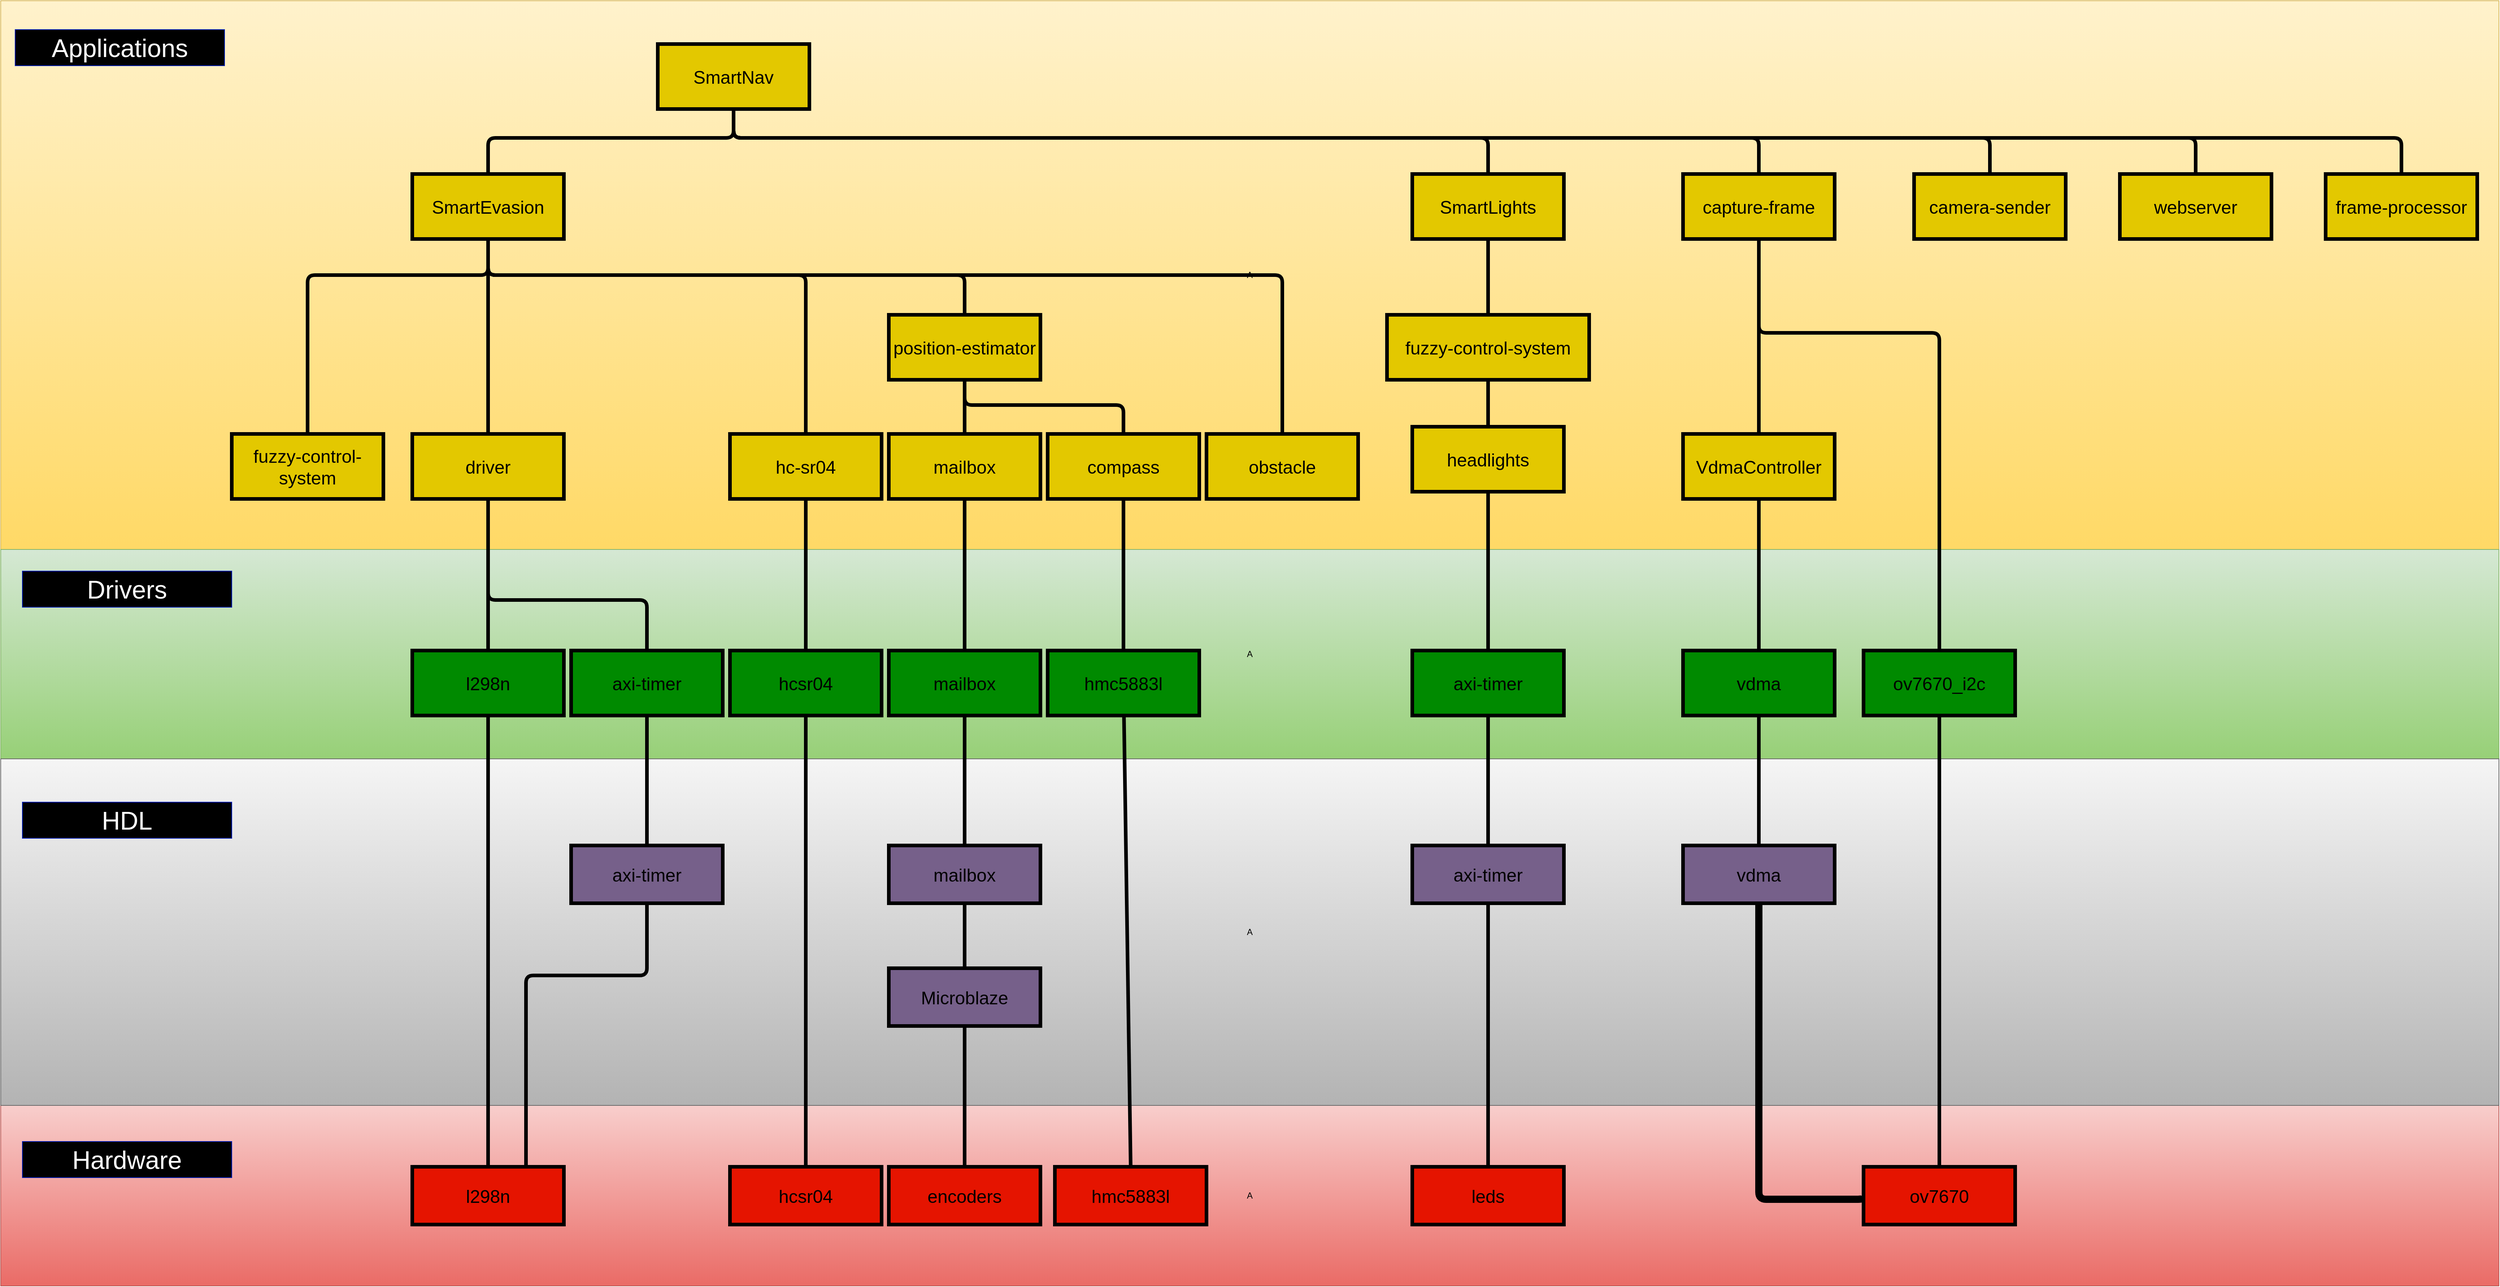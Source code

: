 <mxfile>
    <diagram id="CVPH1pSk6WpUIOQ8xjp9" name="Page-1">
        <mxGraphModel dx="6536" dy="4732" grid="1" gridSize="10" guides="1" tooltips="1" connect="1" arrows="1" fold="1" page="1" pageScale="1" pageWidth="850" pageHeight="1100" background="#ffffff" math="0" shadow="0">
            <root>
                <mxCell id="0"/>
                <mxCell id="1" parent="0"/>
                <mxCell id="173" value="A" style="rounded=0;whiteSpace=wrap;html=1;fillColor=#f8cecc;strokeColor=#b85450;gradientColor=#ea6b66;" parent="1" vertex="1">
                    <mxGeometry x="-1020" y="1080" width="3460" height="250" as="geometry"/>
                </mxCell>
                <mxCell id="83" value="A" style="rounded=0;whiteSpace=wrap;html=1;fillColor=#fff2cc;strokeColor=#d6b656;gradientColor=#ffd966;" parent="1" vertex="1">
                    <mxGeometry x="-1020" y="-450" width="3460" height="760" as="geometry"/>
                </mxCell>
                <mxCell id="85" value="A" style="rounded=0;whiteSpace=wrap;html=1;fillColor=#d5e8d4;strokeColor=#82b366;gradientColor=#97d077;" parent="1" vertex="1">
                    <mxGeometry x="-1020" y="310" width="3460" height="290" as="geometry"/>
                </mxCell>
                <mxCell id="86" value="&lt;font style=&quot;font-size: 25px;&quot;&gt;mailbox&lt;/font&gt;" style="rounded=0;whiteSpace=wrap;html=1;strokeColor=#000000;fillColor=#008a00;fontColor=#000000;strokeWidth=5;" parent="1" vertex="1">
                    <mxGeometry x="210" y="450" width="210" height="90" as="geometry"/>
                </mxCell>
                <mxCell id="87" value="&lt;font style=&quot;font-size: 35px;&quot;&gt;Applications&lt;/font&gt;" style="text;html=1;strokeColor=#001DBC;fillColor=#000000;align=center;verticalAlign=middle;whiteSpace=wrap;rounded=0;fontColor=#ffffff;" parent="1" vertex="1">
                    <mxGeometry x="-1000" y="-410" width="290" height="50" as="geometry"/>
                </mxCell>
                <mxCell id="88" value="&lt;font style=&quot;font-size: 35px;&quot;&gt;Drivers&lt;/font&gt;" style="text;html=1;strokeColor=#001DBC;fillColor=#000000;align=center;verticalAlign=middle;whiteSpace=wrap;rounded=0;fontColor=#ffffff;" parent="1" vertex="1">
                    <mxGeometry x="-990" y="340" width="290" height="50" as="geometry"/>
                </mxCell>
                <mxCell id="89" value="A" style="rounded=0;whiteSpace=wrap;html=1;fillColor=#f5f5f5;strokeColor=#666666;gradientColor=#b3b3b3;" parent="1" vertex="1">
                    <mxGeometry x="-1020" y="600" width="3460" height="480" as="geometry"/>
                </mxCell>
                <mxCell id="99" style="edgeStyle=none;html=1;entryX=0.5;entryY=0;entryDx=0;entryDy=0;fontSize=35;strokeColor=#000000;endArrow=none;endFill=0;strokeWidth=5;" parent="1" source="92" target="98" edge="1">
                    <mxGeometry relative="1" as="geometry"/>
                </mxCell>
                <mxCell id="92" value="&lt;font style=&quot;font-size: 25px;&quot;&gt;hcsr04&lt;/font&gt;" style="rounded=0;whiteSpace=wrap;html=1;strokeColor=#000000;fillColor=#008a00;fontColor=#000000;strokeWidth=5;" parent="1" vertex="1">
                    <mxGeometry x="-10" y="450" width="210" height="90" as="geometry"/>
                </mxCell>
                <mxCell id="105" style="edgeStyle=none;html=1;entryX=0.5;entryY=0;entryDx=0;entryDy=0;strokeColor=#000000;strokeWidth=5;fontSize=35;fontColor=#000000;endArrow=none;endFill=0;" parent="1" source="93" target="102" edge="1">
                    <mxGeometry relative="1" as="geometry"/>
                </mxCell>
                <mxCell id="93" value="&lt;font style=&quot;font-size: 25px;&quot;&gt;l298n&lt;/font&gt;" style="rounded=0;whiteSpace=wrap;html=1;strokeColor=#000000;fillColor=#008a00;fontColor=#000000;strokeWidth=5;" parent="1" vertex="1">
                    <mxGeometry x="-450" y="450" width="210" height="90" as="geometry"/>
                </mxCell>
                <mxCell id="109" style="edgeStyle=none;html=1;entryX=0.5;entryY=0;entryDx=0;entryDy=0;strokeColor=#000000;strokeWidth=5;fontSize=35;fontColor=#000000;endArrow=none;endFill=0;" parent="1" source="94" target="107" edge="1">
                    <mxGeometry relative="1" as="geometry"/>
                </mxCell>
                <mxCell id="94" value="&lt;font style=&quot;font-size: 25px;&quot;&gt;axi-timer&lt;/font&gt;" style="rounded=0;whiteSpace=wrap;html=1;strokeColor=#000000;fillColor=#008a00;fontColor=#000000;strokeWidth=5;" parent="1" vertex="1">
                    <mxGeometry x="-230" y="450" width="210" height="90" as="geometry"/>
                </mxCell>
                <mxCell id="175" style="edgeStyle=orthogonalEdgeStyle;html=1;entryX=0.5;entryY=0;entryDx=0;entryDy=0;strokeColor=#000000;strokeWidth=5;startArrow=none;startFill=0;endArrow=none;endFill=0;" parent="1" source="95" target="103" edge="1">
                    <mxGeometry relative="1" as="geometry"/>
                </mxCell>
                <mxCell id="95" value="&lt;font style=&quot;font-size: 25px;&quot;&gt;ov7670_i2c&lt;/font&gt;" style="rounded=0;whiteSpace=wrap;html=1;strokeColor=#000000;fillColor=#008a00;fontColor=#000000;strokeWidth=5;" parent="1" vertex="1">
                    <mxGeometry x="1560" y="450" width="210" height="90" as="geometry"/>
                </mxCell>
                <mxCell id="101" style="edgeStyle=none;html=1;entryX=0.5;entryY=0;entryDx=0;entryDy=0;strokeColor=#000000;strokeWidth=5;fontSize=35;endArrow=none;endFill=0;" parent="1" source="96" target="100" edge="1">
                    <mxGeometry relative="1" as="geometry"/>
                </mxCell>
                <mxCell id="96" value="&lt;font style=&quot;font-size: 25px; font-weight: normal;&quot;&gt;hmc5883l&lt;/font&gt;" style="rounded=0;whiteSpace=wrap;html=1;strokeColor=#000000;fillColor=#008a00;fontStyle=1;fontColor=#000000;strokeWidth=5;" parent="1" vertex="1">
                    <mxGeometry x="430" y="450" width="210" height="90" as="geometry"/>
                </mxCell>
                <mxCell id="98" value="&lt;font color=&quot;#000000&quot; style=&quot;font-size: 25px;&quot;&gt;hcsr04&lt;/font&gt;" style="rounded=0;whiteSpace=wrap;html=1;fillColor=#e51400;fontColor=#ffffff;strokeColor=#000000;strokeWidth=5;" parent="1" vertex="1">
                    <mxGeometry x="-10" y="1165" width="210" height="80" as="geometry"/>
                </mxCell>
                <mxCell id="100" value="&lt;span style=&quot;font-size: 25px;&quot;&gt;&lt;font color=&quot;#000000&quot;&gt;hmc5883l&lt;/font&gt;&lt;/span&gt;" style="rounded=0;whiteSpace=wrap;html=1;fillColor=#e51400;fontColor=#ffffff;strokeColor=#000000;strokeWidth=5;" parent="1" vertex="1">
                    <mxGeometry x="440" y="1165" width="210" height="80" as="geometry"/>
                </mxCell>
                <mxCell id="102" value="&lt;font color=&quot;#000000&quot; style=&quot;font-size: 25px;&quot;&gt;l298n&lt;/font&gt;" style="rounded=0;whiteSpace=wrap;html=1;strokeColor=#000000;fillColor=#e51400;fontColor=#ffffff;strokeWidth=5;" parent="1" vertex="1">
                    <mxGeometry x="-450" y="1165" width="210" height="80" as="geometry"/>
                </mxCell>
                <mxCell id="132" style="edgeStyle=orthogonalEdgeStyle;html=1;strokeColor=#000000;strokeWidth=5;fontSize=35;fontColor=#000000;endArrow=none;endFill=0;" parent="1" source="106" target="131" edge="1">
                    <mxGeometry relative="1" as="geometry"/>
                </mxCell>
                <mxCell id="106" value="&lt;span style=&quot;color: rgb(0, 0, 0); font-size: 25px;&quot;&gt;mailbox&lt;/span&gt;" style="rounded=0;whiteSpace=wrap;html=1;fillColor=#76608a;fontColor=#ffffff;strokeColor=#000000;strokeWidth=5;" parent="1" vertex="1">
                    <mxGeometry x="210" y="720" width="210" height="80" as="geometry"/>
                </mxCell>
                <mxCell id="177" style="edgeStyle=orthogonalEdgeStyle;html=1;entryX=0.75;entryY=0;entryDx=0;entryDy=0;strokeColor=#000000;strokeWidth=5;startArrow=none;startFill=0;endArrow=none;endFill=0;" parent="1" source="107" target="102" edge="1">
                    <mxGeometry relative="1" as="geometry">
                        <Array as="points">
                            <mxPoint x="-125" y="900"/>
                            <mxPoint x="-292" y="900"/>
                        </Array>
                    </mxGeometry>
                </mxCell>
                <mxCell id="107" value="&lt;span style=&quot;color: rgb(0, 0, 0); font-size: 25px;&quot;&gt;axi-timer&lt;/span&gt;" style="rounded=0;whiteSpace=wrap;html=1;fillColor=#76608a;fontColor=#ffffff;strokeColor=#000000;strokeWidth=5;" parent="1" vertex="1">
                    <mxGeometry x="-230" y="720" width="210" height="80" as="geometry"/>
                </mxCell>
                <mxCell id="108" style="edgeStyle=none;html=1;strokeColor=#000000;strokeWidth=5;fontSize=35;fontColor=#000000;endArrow=none;endFill=0;" parent="1" source="86" target="106" edge="1">
                    <mxGeometry relative="1" as="geometry"/>
                </mxCell>
                <mxCell id="150" style="edgeStyle=orthogonalEdgeStyle;html=1;entryX=0.5;entryY=0;entryDx=0;entryDy=0;strokeColor=#000000;strokeWidth=5;endArrow=none;endFill=0;" parent="1" source="112" target="149" edge="1">
                    <mxGeometry relative="1" as="geometry">
                        <Array as="points">
                            <mxPoint x="-5" y="-260"/>
                            <mxPoint x="1040" y="-260"/>
                        </Array>
                    </mxGeometry>
                </mxCell>
                <mxCell id="167" style="edgeStyle=orthogonalEdgeStyle;html=1;entryX=0.5;entryY=0;entryDx=0;entryDy=0;strokeColor=#000000;strokeWidth=5;startArrow=none;startFill=0;endArrow=none;endFill=0;" parent="1" source="112" target="164" edge="1">
                    <mxGeometry relative="1" as="geometry">
                        <Array as="points">
                            <mxPoint x="-5" y="-260"/>
                            <mxPoint x="1415" y="-260"/>
                        </Array>
                    </mxGeometry>
                </mxCell>
                <mxCell id="182" style="edgeStyle=orthogonalEdgeStyle;html=1;entryX=0.5;entryY=0;entryDx=0;entryDy=0;strokeColor=#000000;strokeWidth=5;startArrow=none;startFill=0;endArrow=none;endFill=0;" parent="1" source="112" target="181" edge="1">
                    <mxGeometry relative="1" as="geometry">
                        <Array as="points">
                            <mxPoint x="-5" y="-260"/>
                            <mxPoint x="1735" y="-260"/>
                        </Array>
                    </mxGeometry>
                </mxCell>
                <mxCell id="187" style="edgeStyle=orthogonalEdgeStyle;html=1;entryX=0.5;entryY=0;entryDx=0;entryDy=0;strokeColor=#000000;strokeWidth=5;startArrow=none;startFill=0;endArrow=none;endFill=0;" parent="1" source="112" target="186" edge="1">
                    <mxGeometry relative="1" as="geometry">
                        <Array as="points">
                            <mxPoint x="-5" y="-260"/>
                            <mxPoint x="2020" y="-260"/>
                        </Array>
                    </mxGeometry>
                </mxCell>
                <mxCell id="192" style="edgeStyle=orthogonalEdgeStyle;html=1;entryX=0.5;entryY=0;entryDx=0;entryDy=0;strokeColor=#000000;strokeWidth=5;endArrow=none;endFill=0;" edge="1" parent="1" source="112" target="191">
                    <mxGeometry relative="1" as="geometry">
                        <Array as="points">
                            <mxPoint x="-5" y="-260"/>
                            <mxPoint x="2305" y="-260"/>
                        </Array>
                    </mxGeometry>
                </mxCell>
                <mxCell id="112" value="&lt;font style=&quot;font-size: 25px;&quot;&gt;SmartNav&lt;/font&gt;" style="rounded=0;whiteSpace=wrap;html=1;strokeColor=#000000;fillColor=#e3c800;fontColor=#000000;strokeWidth=5;" parent="1" vertex="1">
                    <mxGeometry x="-110" y="-390" width="210" height="90" as="geometry"/>
                </mxCell>
                <mxCell id="119" style="edgeStyle=none;html=1;strokeColor=#000000;strokeWidth=5;fontSize=35;fontColor=#000000;endArrow=none;endFill=0;" parent="1" source="114" target="96" edge="1">
                    <mxGeometry relative="1" as="geometry"/>
                </mxCell>
                <mxCell id="114" value="&lt;font style=&quot;font-size: 25px;&quot;&gt;compass&lt;/font&gt;" style="rounded=0;whiteSpace=wrap;html=1;strokeColor=#000000;fillColor=#e3c800;fontColor=#000000;strokeWidth=5;" parent="1" vertex="1">
                    <mxGeometry x="430" y="150" width="210" height="90" as="geometry"/>
                </mxCell>
                <mxCell id="125" style="edgeStyle=none;html=1;strokeColor=#000000;strokeWidth=5;fontSize=35;fontColor=#000000;endArrow=none;endFill=0;" parent="1" source="115" target="93" edge="1">
                    <mxGeometry relative="1" as="geometry"/>
                </mxCell>
                <mxCell id="126" style="edgeStyle=orthogonalEdgeStyle;html=1;entryX=0.5;entryY=0;entryDx=0;entryDy=0;strokeColor=#000000;strokeWidth=5;fontSize=35;fontColor=#000000;endArrow=none;endFill=0;" parent="1" source="115" target="94" edge="1">
                    <mxGeometry relative="1" as="geometry">
                        <Array as="points">
                            <mxPoint x="-345" y="380"/>
                            <mxPoint x="-125" y="380"/>
                        </Array>
                    </mxGeometry>
                </mxCell>
                <mxCell id="115" value="&lt;font style=&quot;font-size: 25px;&quot;&gt;driver&lt;/font&gt;" style="rounded=0;whiteSpace=wrap;html=1;strokeColor=#000000;fillColor=#e3c800;fontColor=#000000;strokeWidth=5;" parent="1" vertex="1">
                    <mxGeometry x="-450" y="150" width="210" height="90" as="geometry"/>
                </mxCell>
                <mxCell id="116" value="&lt;font style=&quot;font-size: 25px;&quot;&gt;fuzzy-control-system&lt;/font&gt;" style="rounded=0;whiteSpace=wrap;html=1;strokeColor=#000000;fillColor=#e3c800;fontColor=#000000;strokeWidth=5;" parent="1" vertex="1">
                    <mxGeometry x="-700" y="150" width="210" height="90" as="geometry"/>
                </mxCell>
                <mxCell id="120" style="edgeStyle=none;html=1;strokeColor=#000000;strokeWidth=5;fontSize=35;fontColor=#000000;endArrow=none;endFill=0;" parent="1" source="117" target="92" edge="1">
                    <mxGeometry relative="1" as="geometry"/>
                </mxCell>
                <mxCell id="117" value="&lt;font style=&quot;font-size: 25px;&quot;&gt;hc-sr04&lt;/font&gt;" style="rounded=0;whiteSpace=wrap;html=1;strokeColor=#000000;fillColor=#e3c800;fontColor=#000000;strokeWidth=5;" parent="1" vertex="1">
                    <mxGeometry x="-10" y="150" width="210" height="90" as="geometry"/>
                </mxCell>
                <mxCell id="122" style="edgeStyle=none;html=1;strokeColor=#000000;strokeWidth=5;fontSize=35;fontColor=#000000;endArrow=none;endFill=0;" parent="1" source="121" target="86" edge="1">
                    <mxGeometry relative="1" as="geometry"/>
                </mxCell>
                <mxCell id="121" value="&lt;font style=&quot;font-size: 25px;&quot;&gt;mailbox&lt;/font&gt;" style="rounded=0;whiteSpace=wrap;html=1;strokeColor=#000000;fillColor=#e3c800;fontColor=#000000;strokeWidth=5;" parent="1" vertex="1">
                    <mxGeometry x="210" y="150" width="210" height="90" as="geometry"/>
                </mxCell>
                <mxCell id="123" value="&lt;font style=&quot;font-size: 25px;&quot;&gt;obstacle&lt;/font&gt;" style="rounded=0;whiteSpace=wrap;html=1;strokeColor=#000000;fillColor=#e3c800;fontColor=#000000;strokeWidth=5;" parent="1" vertex="1">
                    <mxGeometry x="650" y="150" width="210" height="90" as="geometry"/>
                </mxCell>
                <mxCell id="128" style="edgeStyle=orthogonalEdgeStyle;html=1;entryX=0.5;entryY=0;entryDx=0;entryDy=0;strokeColor=#000000;strokeWidth=5;fontSize=35;fontColor=#000000;endArrow=none;endFill=0;" parent="1" source="124" target="121" edge="1">
                    <mxGeometry relative="1" as="geometry"/>
                </mxCell>
                <mxCell id="129" style="edgeStyle=orthogonalEdgeStyle;html=1;strokeColor=#000000;strokeWidth=5;fontSize=35;fontColor=#000000;endArrow=none;endFill=0;entryX=0.5;entryY=0;entryDx=0;entryDy=0;startArrow=none;startFill=0;" parent="1" source="124" target="114" edge="1">
                    <mxGeometry relative="1" as="geometry">
                        <Array as="points">
                            <mxPoint x="315" y="110"/>
                            <mxPoint x="535" y="110"/>
                        </Array>
                    </mxGeometry>
                </mxCell>
                <mxCell id="124" value="&lt;font style=&quot;font-size: 25px;&quot;&gt;position-estimator&lt;/font&gt;" style="rounded=0;whiteSpace=wrap;html=1;strokeColor=#000000;fillColor=#e3c800;fontColor=#000000;strokeWidth=5;" parent="1" vertex="1">
                    <mxGeometry x="210" y="-15" width="210" height="90" as="geometry"/>
                </mxCell>
                <mxCell id="131" value="&lt;span style=&quot;color: rgb(0, 0, 0); font-size: 25px;&quot;&gt;Microblaze&lt;/span&gt;" style="rounded=0;whiteSpace=wrap;html=1;fillColor=#76608a;fontColor=#ffffff;strokeColor=#000000;strokeWidth=5;" parent="1" vertex="1">
                    <mxGeometry x="210" y="890" width="210" height="80" as="geometry"/>
                </mxCell>
                <mxCell id="157" style="edgeStyle=orthogonalEdgeStyle;html=1;entryX=0.5;entryY=0;entryDx=0;entryDy=0;strokeColor=#000000;strokeWidth=5;endArrow=none;endFill=0;" parent="1" source="146" target="116" edge="1">
                    <mxGeometry relative="1" as="geometry">
                        <Array as="points">
                            <mxPoint x="-345" y="-70"/>
                            <mxPoint x="-595" y="-70"/>
                        </Array>
                    </mxGeometry>
                </mxCell>
                <mxCell id="159" style="edgeStyle=orthogonalEdgeStyle;html=1;entryX=0.5;entryY=0;entryDx=0;entryDy=0;strokeColor=#000000;strokeWidth=5;endArrow=none;endFill=0;" parent="1" source="146" target="115" edge="1">
                    <mxGeometry relative="1" as="geometry">
                        <Array as="points">
                            <mxPoint x="-345" y="-90"/>
                            <mxPoint x="-345" y="-90"/>
                        </Array>
                    </mxGeometry>
                </mxCell>
                <mxCell id="161" style="edgeStyle=orthogonalEdgeStyle;html=1;entryX=0.5;entryY=0;entryDx=0;entryDy=0;strokeColor=#000000;strokeWidth=5;endArrow=none;endFill=0;" parent="1" source="146" target="117" edge="1">
                    <mxGeometry relative="1" as="geometry">
                        <Array as="points">
                            <mxPoint x="-345" y="-70"/>
                            <mxPoint x="95" y="-70"/>
                        </Array>
                    </mxGeometry>
                </mxCell>
                <mxCell id="162" style="edgeStyle=orthogonalEdgeStyle;html=1;entryX=0.5;entryY=0;entryDx=0;entryDy=0;strokeColor=#000000;strokeWidth=5;endArrow=none;endFill=0;" parent="1" source="146" target="124" edge="1">
                    <mxGeometry relative="1" as="geometry">
                        <Array as="points">
                            <mxPoint x="-345" y="-70"/>
                            <mxPoint x="315" y="-70"/>
                        </Array>
                    </mxGeometry>
                </mxCell>
                <mxCell id="163" style="edgeStyle=orthogonalEdgeStyle;html=1;entryX=0.5;entryY=0;entryDx=0;entryDy=0;strokeColor=#000000;strokeWidth=5;endArrow=none;endFill=0;" parent="1" source="146" target="123" edge="1">
                    <mxGeometry relative="1" as="geometry">
                        <Array as="points">
                            <mxPoint x="-345" y="-70"/>
                            <mxPoint x="755" y="-70"/>
                        </Array>
                    </mxGeometry>
                </mxCell>
                <mxCell id="146" value="&lt;font style=&quot;font-size: 25px;&quot;&gt;SmartEvasion&lt;/font&gt;" style="rounded=0;whiteSpace=wrap;html=1;strokeColor=#000000;fillColor=#e3c800;fontColor=#000000;strokeWidth=5;" parent="1" vertex="1">
                    <mxGeometry x="-450" y="-210" width="210" height="90" as="geometry"/>
                </mxCell>
                <mxCell id="148" style="edgeStyle=orthogonalEdgeStyle;html=1;entryX=0.5;entryY=0;entryDx=0;entryDy=0;strokeColor=#000000;strokeWidth=5;endArrow=none;endFill=0;" parent="1" source="112" target="146" edge="1">
                    <mxGeometry relative="1" as="geometry">
                        <Array as="points">
                            <mxPoint x="-5" y="-260"/>
                            <mxPoint x="-345" y="-260"/>
                        </Array>
                    </mxGeometry>
                </mxCell>
                <mxCell id="156" style="edgeStyle=orthogonalEdgeStyle;html=1;entryX=0.5;entryY=0;entryDx=0;entryDy=0;strokeColor=#000000;strokeWidth=5;endArrow=none;endFill=0;" parent="1" source="149" target="151" edge="1">
                    <mxGeometry relative="1" as="geometry"/>
                </mxCell>
                <mxCell id="149" value="&lt;font style=&quot;font-size: 25px;&quot;&gt;SmartLights&lt;/font&gt;" style="rounded=0;whiteSpace=wrap;html=1;strokeColor=#000000;fillColor=#e3c800;fontColor=#000000;strokeWidth=5;" parent="1" vertex="1">
                    <mxGeometry x="935" y="-210" width="210" height="90" as="geometry"/>
                </mxCell>
                <mxCell id="155" style="edgeStyle=orthogonalEdgeStyle;html=1;entryX=0.5;entryY=0;entryDx=0;entryDy=0;strokeColor=#000000;strokeWidth=5;startArrow=none;endArrow=none;endFill=0;" parent="1" source="184" target="152" edge="1">
                    <mxGeometry relative="1" as="geometry"/>
                </mxCell>
                <mxCell id="151" value="&lt;font style=&quot;font-size: 25px;&quot;&gt;fuzzy-control-system&lt;/font&gt;" style="rounded=0;whiteSpace=wrap;html=1;strokeColor=#000000;fillColor=#e3c800;fontColor=#000000;strokeWidth=5;" parent="1" vertex="1">
                    <mxGeometry x="900" y="-15" width="280" height="90" as="geometry"/>
                </mxCell>
                <mxCell id="154" style="edgeStyle=orthogonalEdgeStyle;html=1;strokeColor=#000000;strokeWidth=5;startArrow=none;endArrow=none;endFill=0;" parent="1" source="178" target="153" edge="1">
                    <mxGeometry relative="1" as="geometry"/>
                </mxCell>
                <mxCell id="152" value="&lt;font style=&quot;font-size: 25px;&quot;&gt;axi-timer&lt;/font&gt;" style="rounded=0;whiteSpace=wrap;html=1;strokeColor=#000000;fillColor=#008a00;fontColor=#000000;strokeWidth=5;" parent="1" vertex="1">
                    <mxGeometry x="935" y="450" width="210" height="90" as="geometry"/>
                </mxCell>
                <mxCell id="153" value="&lt;span style=&quot;font-size: 25px;&quot;&gt;&lt;font color=&quot;#000000&quot;&gt;leds&lt;/font&gt;&lt;/span&gt;" style="rounded=0;whiteSpace=wrap;html=1;fillColor=#e51400;fontColor=#ffffff;strokeColor=#000000;strokeWidth=5;" parent="1" vertex="1">
                    <mxGeometry x="935" y="1165" width="210" height="80" as="geometry"/>
                </mxCell>
                <mxCell id="168" style="edgeStyle=orthogonalEdgeStyle;html=1;entryX=0.5;entryY=0;entryDx=0;entryDy=0;strokeColor=#000000;strokeWidth=5;startArrow=none;startFill=0;endArrow=none;endFill=0;" parent="1" source="164" target="166" edge="1">
                    <mxGeometry relative="1" as="geometry"/>
                </mxCell>
                <mxCell id="190" style="edgeStyle=orthogonalEdgeStyle;html=1;entryX=0.5;entryY=0;entryDx=0;entryDy=0;strokeWidth=5;strokeColor=#000000;endArrow=none;endFill=0;" parent="1" source="164" target="95" edge="1">
                    <mxGeometry relative="1" as="geometry">
                        <Array as="points">
                            <mxPoint x="1415" y="10"/>
                            <mxPoint x="1665" y="10"/>
                        </Array>
                    </mxGeometry>
                </mxCell>
                <mxCell id="164" value="&lt;span style=&quot;font-size: 25px;&quot;&gt;capture-frame&lt;/span&gt;" style="rounded=0;whiteSpace=wrap;html=1;strokeColor=#000000;fillColor=#e3c800;fontColor=#000000;strokeWidth=5;" parent="1" vertex="1">
                    <mxGeometry x="1310" y="-210" width="210" height="90" as="geometry"/>
                </mxCell>
                <mxCell id="170" style="edgeStyle=orthogonalEdgeStyle;html=1;entryX=0.5;entryY=0;entryDx=0;entryDy=0;strokeColor=#000000;strokeWidth=5;startArrow=none;startFill=0;endArrow=none;endFill=0;" parent="1" source="166" target="169" edge="1">
                    <mxGeometry relative="1" as="geometry"/>
                </mxCell>
                <mxCell id="166" value="&lt;span style=&quot;font-size: 25px;&quot;&gt;VdmaController&lt;/span&gt;" style="rounded=0;whiteSpace=wrap;html=1;strokeColor=#000000;fillColor=#e3c800;fontColor=#000000;strokeWidth=5;" parent="1" vertex="1">
                    <mxGeometry x="1310" y="150" width="210" height="90" as="geometry"/>
                </mxCell>
                <mxCell id="172" style="edgeStyle=orthogonalEdgeStyle;html=1;entryX=0.5;entryY=0;entryDx=0;entryDy=0;strokeColor=#000000;strokeWidth=5;startArrow=none;startFill=0;endArrow=none;endFill=0;" parent="1" source="169" target="171" edge="1">
                    <mxGeometry relative="1" as="geometry"/>
                </mxCell>
                <mxCell id="169" value="&lt;font style=&quot;font-size: 25px; font-weight: normal;&quot;&gt;vdma&lt;/font&gt;" style="rounded=0;whiteSpace=wrap;html=1;strokeColor=#000000;fillColor=#008a00;fontStyle=1;fontColor=#000000;strokeWidth=5;" parent="1" vertex="1">
                    <mxGeometry x="1310" y="450" width="210" height="90" as="geometry"/>
                </mxCell>
                <mxCell id="180" style="edgeStyle=orthogonalEdgeStyle;html=1;entryX=0;entryY=0.5;entryDx=0;entryDy=0;strokeColor=#000000;strokeWidth=10;startArrow=none;startFill=0;endArrow=none;endFill=0;" parent="1" source="171" target="103" edge="1">
                    <mxGeometry relative="1" as="geometry">
                        <Array as="points">
                            <mxPoint x="1415" y="1210"/>
                            <mxPoint x="1560" y="1210"/>
                        </Array>
                    </mxGeometry>
                </mxCell>
                <mxCell id="171" value="&lt;font color=&quot;#000000&quot;&gt;&lt;span style=&quot;font-size: 25px;&quot;&gt;vdma&lt;/span&gt;&lt;/font&gt;" style="rounded=0;whiteSpace=wrap;html=1;fillColor=#76608a;fontColor=#ffffff;strokeColor=#000000;strokeWidth=5;" parent="1" vertex="1">
                    <mxGeometry x="1310" y="720" width="210" height="80" as="geometry"/>
                </mxCell>
                <mxCell id="90" value="&lt;font style=&quot;font-size: 35px;&quot;&gt;Hardware&lt;/font&gt;" style="text;html=1;strokeColor=#001DBC;fillColor=#000000;align=center;verticalAlign=middle;whiteSpace=wrap;rounded=0;fontColor=#ffffff;" parent="1" vertex="1">
                    <mxGeometry x="-990" y="1130" width="290" height="50" as="geometry"/>
                </mxCell>
                <mxCell id="130" value="&lt;span style=&quot;color: rgb(0, 0, 0); font-size: 25px;&quot;&gt;encoders&lt;/span&gt;" style="rounded=0;whiteSpace=wrap;html=1;fillColor=#e51400;fontColor=#ffffff;strokeColor=#000000;strokeWidth=5;" parent="1" vertex="1">
                    <mxGeometry x="210" y="1165" width="210" height="80" as="geometry"/>
                </mxCell>
                <mxCell id="133" style="edgeStyle=orthogonalEdgeStyle;html=1;strokeColor=#000000;strokeWidth=5;fontSize=35;fontColor=#000000;endArrow=none;endFill=0;" parent="1" source="131" target="130" edge="1">
                    <mxGeometry relative="1" as="geometry"/>
                </mxCell>
                <mxCell id="174" value="&lt;font style=&quot;font-size: 35px;&quot;&gt;HDL&lt;/font&gt;" style="text;html=1;strokeColor=#001DBC;fillColor=#000000;align=center;verticalAlign=middle;whiteSpace=wrap;rounded=0;fontColor=#ffffff;" parent="1" vertex="1">
                    <mxGeometry x="-990" y="660" width="290" height="50" as="geometry"/>
                </mxCell>
                <mxCell id="103" value="&lt;span style=&quot;font-size: 25px;&quot;&gt;&lt;font color=&quot;#000000&quot;&gt;ov7670&lt;/font&gt;&lt;/span&gt;" style="rounded=0;whiteSpace=wrap;html=1;strokeColor=#000000;fillColor=#e51400;strokeWidth=5;fontColor=#ffffff;" parent="1" vertex="1">
                    <mxGeometry x="1560" y="1165" width="210" height="80" as="geometry"/>
                </mxCell>
                <mxCell id="179" value="" style="edgeStyle=orthogonalEdgeStyle;html=1;strokeColor=#000000;strokeWidth=5;endArrow=none;endFill=0;" parent="1" source="152" target="178" edge="1">
                    <mxGeometry relative="1" as="geometry">
                        <mxPoint x="1040.0" y="540" as="sourcePoint"/>
                        <mxPoint x="1040.0" y="1165" as="targetPoint"/>
                    </mxGeometry>
                </mxCell>
                <mxCell id="178" value="&lt;span style=&quot;color: rgb(0, 0, 0); font-size: 25px;&quot;&gt;axi-timer&lt;/span&gt;" style="rounded=0;whiteSpace=wrap;html=1;fillColor=#76608a;fontColor=#ffffff;strokeColor=#000000;strokeWidth=5;" parent="1" vertex="1">
                    <mxGeometry x="935" y="720" width="210" height="80" as="geometry"/>
                </mxCell>
                <mxCell id="181" value="&lt;span style=&quot;font-size: 25px;&quot;&gt;camera-sender&lt;/span&gt;" style="rounded=0;whiteSpace=wrap;html=1;strokeColor=#000000;fillColor=#e3c800;fontColor=#000000;strokeWidth=5;" parent="1" vertex="1">
                    <mxGeometry x="1630" y="-210" width="210" height="90" as="geometry"/>
                </mxCell>
                <mxCell id="185" value="" style="edgeStyle=orthogonalEdgeStyle;html=1;entryX=0.5;entryY=0;entryDx=0;entryDy=0;strokeColor=#000000;strokeWidth=5;endArrow=none;" parent="1" source="151" target="184" edge="1">
                    <mxGeometry relative="1" as="geometry">
                        <mxPoint x="1040.0" y="90" as="sourcePoint"/>
                        <mxPoint x="1040.0" y="450" as="targetPoint"/>
                    </mxGeometry>
                </mxCell>
                <mxCell id="184" value="&lt;font style=&quot;font-size: 25px;&quot;&gt;headlights&lt;/font&gt;" style="rounded=0;whiteSpace=wrap;html=1;strokeColor=#000000;fillColor=#e3c800;fontColor=#000000;strokeWidth=5;" parent="1" vertex="1">
                    <mxGeometry x="935" y="140" width="210" height="90" as="geometry"/>
                </mxCell>
                <mxCell id="186" value="&lt;span style=&quot;font-size: 25px;&quot;&gt;webserver&lt;/span&gt;" style="rounded=0;whiteSpace=wrap;html=1;strokeColor=#000000;fillColor=#e3c800;fontColor=#000000;strokeWidth=5;" parent="1" vertex="1">
                    <mxGeometry x="1915" y="-210" width="210" height="90" as="geometry"/>
                </mxCell>
                <mxCell id="191" value="&lt;span style=&quot;font-size: 25px;&quot;&gt;frame-processor&lt;/span&gt;" style="rounded=0;whiteSpace=wrap;html=1;strokeColor=#000000;fillColor=#e3c800;fontColor=#000000;strokeWidth=5;" vertex="1" parent="1">
                    <mxGeometry x="2200" y="-210" width="210" height="90" as="geometry"/>
                </mxCell>
            </root>
        </mxGraphModel>
    </diagram>
</mxfile>